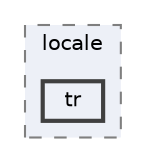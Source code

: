 digraph "C:/Users/LukeMabie/documents/Development/Password_Saver_Using_Django-master/venv/Lib/site-packages/django/conf/locale/tr"
{
 // LATEX_PDF_SIZE
  bgcolor="transparent";
  edge [fontname=Helvetica,fontsize=10,labelfontname=Helvetica,labelfontsize=10];
  node [fontname=Helvetica,fontsize=10,shape=box,height=0.2,width=0.4];
  compound=true
  subgraph clusterdir_6ae4708f427b9ff73e5313b131df1071 {
    graph [ bgcolor="#edf0f7", pencolor="grey50", label="locale", fontname=Helvetica,fontsize=10 style="filled,dashed", URL="dir_6ae4708f427b9ff73e5313b131df1071.html",tooltip=""]
  dir_f565aa8832c0ad724c26dad2882cfa94 [label="tr", fillcolor="#edf0f7", color="grey25", style="filled,bold", URL="dir_f565aa8832c0ad724c26dad2882cfa94.html",tooltip=""];
  }
}
